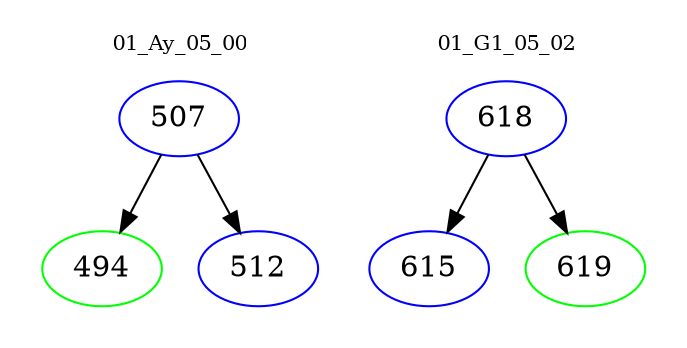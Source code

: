 digraph{
subgraph cluster_0 {
color = white
label = "01_Ay_05_00";
fontsize=10;
T0_507 [label="507", color="blue"]
T0_507 -> T0_494 [color="black"]
T0_494 [label="494", color="green"]
T0_507 -> T0_512 [color="black"]
T0_512 [label="512", color="blue"]
}
subgraph cluster_1 {
color = white
label = "01_G1_05_02";
fontsize=10;
T1_618 [label="618", color="blue"]
T1_618 -> T1_615 [color="black"]
T1_615 [label="615", color="blue"]
T1_618 -> T1_619 [color="black"]
T1_619 [label="619", color="green"]
}
}
